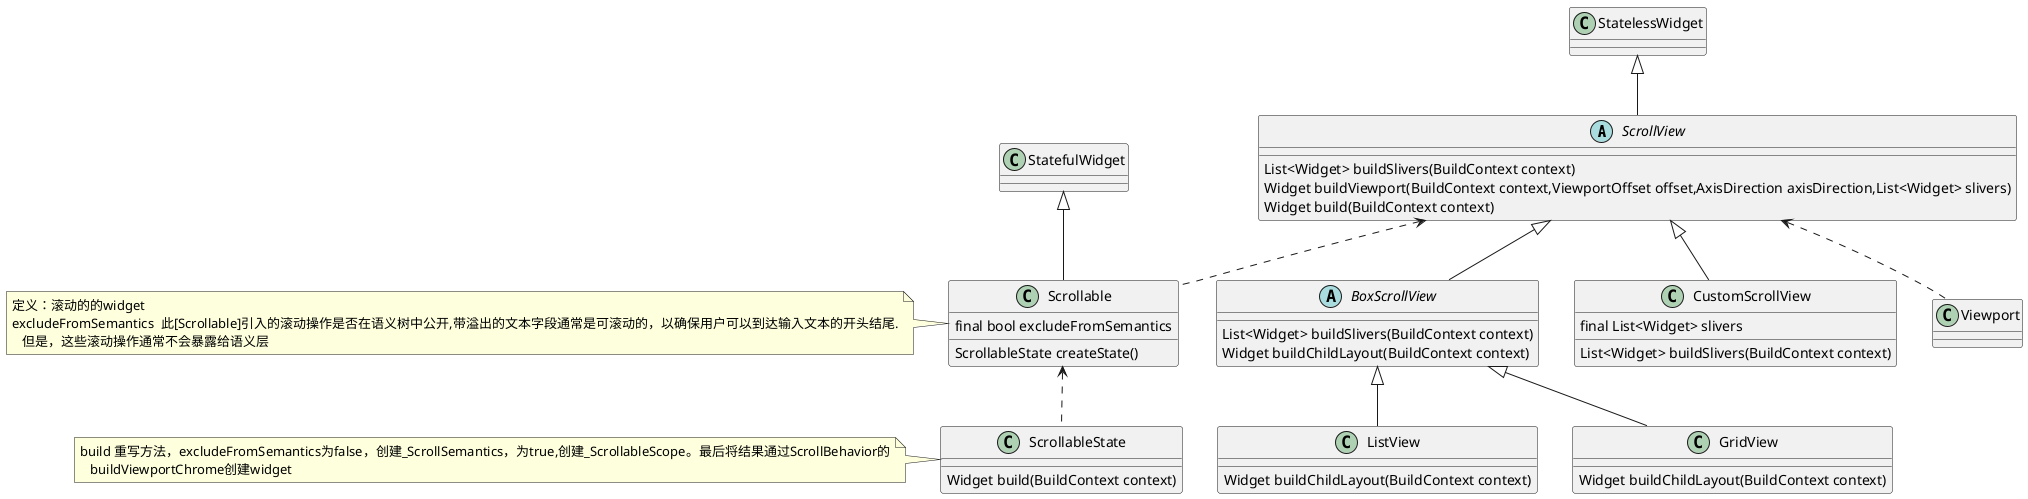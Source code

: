 @startuml

abstract class ScrollView{
  List<Widget> buildSlivers(BuildContext context)
  Widget buildViewport(BuildContext context,ViewportOffset offset,AxisDirection axisDirection,List<Widget> slivers)
  Widget build(BuildContext context)
}
'note right of ScrollView{
'  定义：滚动的widget
'  可滚动widget由三部分组成:
'    1 一个[Scrollable]widget，用于监听各种用户手势和实现滚动的交互设计
'    2 一个视口窗口widget，例如[Viewport]或[ShrinkWrappingViewport]通过仅显示滚动视图中widget的部分来实现滚动的视觉设计
'    3 一个或多个slivers，它们是可以组成创建各种滚动效果，例如列表，网格和扩展标题的widget
'  [ScrollView]通过创建[Scrollable]和视口并推迟到其子类来创建slivers来帮助编排这些片段
'  要控制滚动视图的初始滚动偏移，请提供设置了[ScrollController.initialScrollOffset]属性的[controller]
'
'  buildSlivers 构建要放置在视口内的窗口widget列表,子类应重写此方法以构建视口内部的slivers
'  buildSlivers 构建视口 子类可以重写此方法以更改视口的构建方式。如果[shrinkWrap]为true，则默认实现使用[ShrinkWrappingViewport]，否则使用常规[Viewport]
'
'  build 重写方法，将通过buildSlivers从子类获取的widget列表，通过buildSlivers构建的viewport和Scrollable这
'        三者组装到一起
'}

abstract class BoxScrollView{
  List<Widget> buildSlivers(BuildContext context)
  Widget buildChildLayout(BuildContext context)
}
'note left of BoxScrollView{
'  定义：使用单个子布局模型的[ScrollView]
'  buildSlivers: 重写ScrollView的方法，将从buildChildLayout获取的widget包裹在SliverPadding中，将其作为list返回
'  buildChildLayout :子类应重写此方法以构建布局模型 获取子类构建的widget
'}

class CustomScrollView{
   final List<Widget> slivers
   List<Widget> buildSlivers(BuildContext context)
}
'note right of CustomScrollView{
'  定义：使用slivers创建自定义滚动效果的[ScrollView]
'  [CustomScrollView]允许您直接提供[slivers]以创建各种滚动效果，例如列表，网格和扩展标题.例如，创建一个滚动视图，其中包含一个展开的app bar，
'  后跟一个列表和网格，使用三个slivers列表：[SliverAppBar]，[SliverList]，和[SliverGrid]
'  [Widget]中的[slivers]必须生成[RenderSliv​​er]对象，Viewport的createRenderObject为RenderViewport，而RenderViewport的父类RenderViewportBase
'      接受一个RenderSliver范型

'  要控制滚动视图的初始滚动偏移，请提供设置了[ScrollController.initialScrollOffset]属性的[controller]
'  [CustomScrollView]可以允许滚动状态更改时Talkback / VoiceOver通知用户。例如，在Android上公告可能被解读为“显示第1项至23项中的第10项”
'     生产这个公告，滚动视图需要三条信息：
'        1 第一个可见的子的索引index
'        2 孩子总数
'        3 可见孩子的总数
'  最后一个值可以由框架精确计算，但是前两个必须提供。大多数更高级别的可滚动widget自动提供此信息.例如，[ListView]为每个子widget自动提供
'    具有语义索引设并设置语义子级列表的长度
'  要确定可见索引，滚动视图需要一种方式关联每个可滚动item和一个语义索引index生成的语义。这个可以通过将子窗口小部件包装在[IndexedSemantics]中来完成
'  此语义索引不一定与可滚动widget的索引相同.因为某些小部件可能无法提供语义信息.考虑一个[new ListView.separated（）]：每个其他小部件都是
'  没有语义信息的分隔符.在这种情况下，只有奇数编号widget有一个语义索引（等于索引〜/ 2）.而且，此示例中的子项总数将是widgets数量的一半.
'    （[new ListView.separated（）]构造函数自动处理此问题.这仅用于此处作为示例
'  可见子项的总数可以通过构造函数参数`semanticChildCount`提供，这应该始终与[IndexedSemantics]中包含的小部件数相同
'
'  buildSlivers 重写方法，将slivers返回
'}

class ListView{
   Widget buildChildLayout(BuildContext context)
}

'note left of ListView{
'  buildChildLayout方法重写，如果子在滚动方向宽度itemExtent确定，返回SliverFixedExtentList，不确定则返回SliverList。这两者都是接受
'    SliverChildDelegate作为参数，至此将普通widget转换为sliver系列
'}

class GridView {
   Widget buildChildLayout(BuildContext context)
}
'note right of GridView{
'   重写buildChildLayout方法将SliverGridDelegate和SliverChildDelegate包装进SliverGrid返回
'}

class Scrollable{
  final bool excludeFromSemantics
  ScrollableState createState()
}

note left of Scrollable{
  定义：滚动的的widget
  excludeFromSemantics  此[Scrollable]引入的滚动操作是否在语义树中公开,带溢出的文本字段通常是可滚动的，以确保用户可以到达输入文本的开头结尾.
     但是，这些滚动操作通常不会暴露给语义层
}

class ScrollableState{
   Widget build(BuildContext context)
}
note left of ScrollableState{
   build 重写方法，excludeFromSemantics为false，创建_ScrollSemantics，为true,创建_ScrollableScope。最后将结果通过ScrollBehavior的
      buildViewportChrome创建widget
}
StatelessWidget <|-- ScrollView
ScrollView      <|-- BoxScrollView
ScrollView      <|-- CustomScrollView
ScrollView      <.. Scrollable
ScrollView      <.. Viewport

BoxScrollView   <|-- ListView
BoxScrollView   <|-- GridView

StatefulWidget  <|-- Scrollable
Scrollable      <.. ScrollableState

@enduml